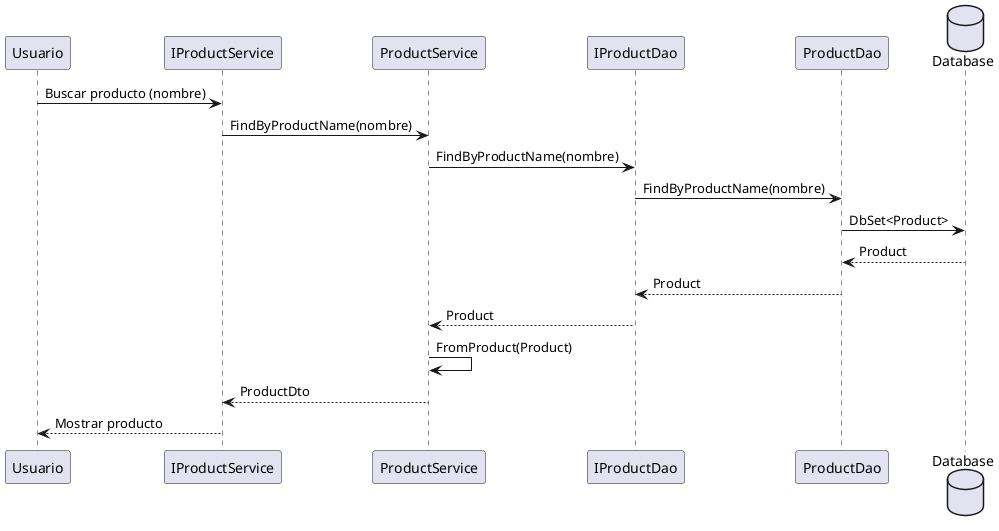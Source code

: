 @startuml

participant "Usuario" as Usuario
participant "IProductService" as UI
participant "ProductService" as ProductService
participant "IProductDao" as ProductDao
participant "ProductDao" as ProductDto
database "Database" as Product

Usuario -> UI : Buscar producto (nombre)
UI -> ProductService : FindByProductName(nombre)
ProductService -> ProductDao : FindByProductName(nombre)
ProductDao -> ProductDto : FindByProductName(nombre)
ProductDto -> Product : DbSet<Product>
Product --> ProductDto : Product
ProductDto --> ProductDao : Product
ProductDao --> ProductService : Product
ProductService -> ProductService : FromProduct(Product)
ProductService --> UI : ProductDto
UI --> Usuario : Mostrar producto

@enduml
